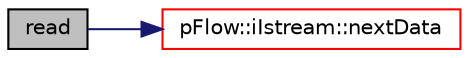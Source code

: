 digraph "read"
{
 // LATEX_PDF_SIZE
  edge [fontname="Helvetica",fontsize="10",labelfontname="Helvetica",labelfontsize="10"];
  node [fontname="Helvetica",fontsize="10",shape=record];
  rankdir="LR";
  Node1 [label="read",height=0.2,width=0.4,color="black", fillcolor="grey75", style="filled", fontcolor="black",tooltip=" "];
  Node1 -> Node2 [color="midnightblue",fontsize="10",style="solid",fontname="Helvetica"];
  Node2 [label="pFlow::iIstream::nextData",height=0.2,width=0.4,color="red", fillcolor="white", style="filled",URL="$classpFlow_1_1iIstream.html#a2240995351ba90efed8943099847069e",tooltip="read the data next to keword keyword data; check the keyword is correct or not"];
}
